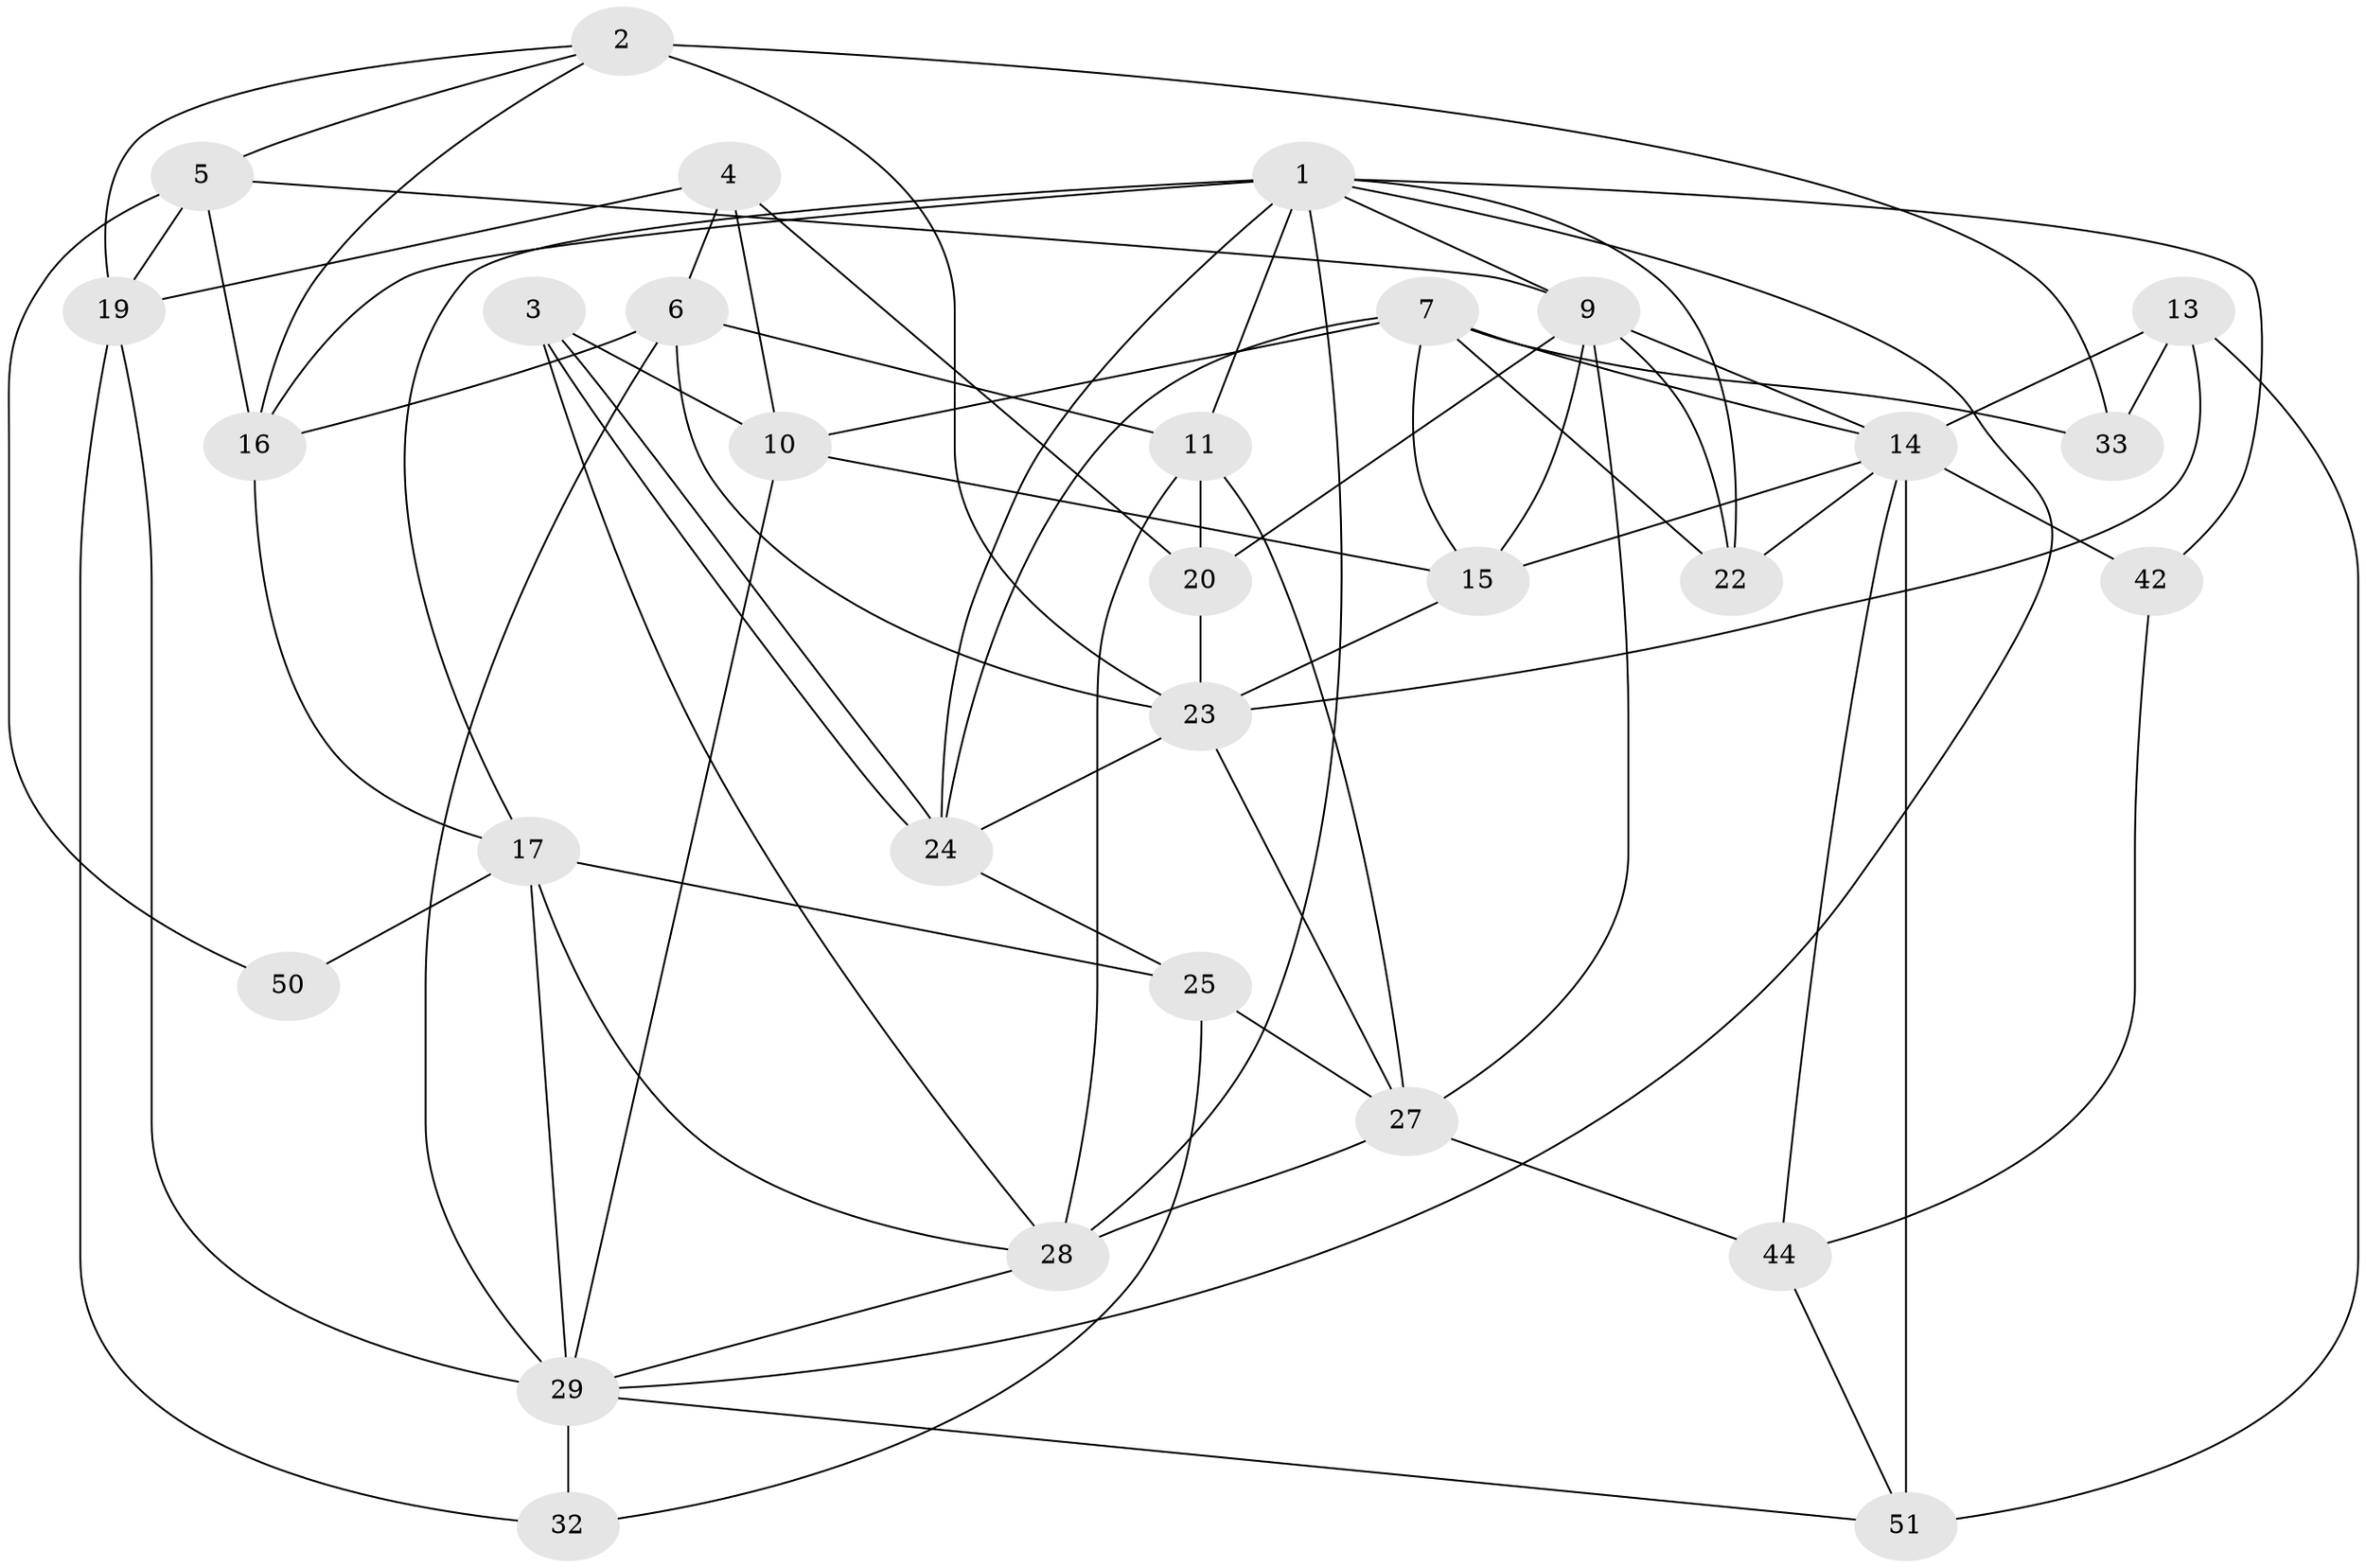 // original degree distribution, {4: 0.3333333333333333, 5: 0.19607843137254902, 3: 0.23529411764705882, 7: 0.0392156862745098, 2: 0.11764705882352941, 6: 0.0784313725490196}
// Generated by graph-tools (version 1.1) at 2025/41/03/06/25 10:41:52]
// undirected, 30 vertices, 76 edges
graph export_dot {
graph [start="1"]
  node [color=gray90,style=filled];
  1 [super="+8"];
  2 [super="+39"];
  3;
  4;
  5;
  6 [super="+21"];
  7 [super="+30"];
  9 [super="+18"];
  10 [super="+36"];
  11 [super="+12"];
  13;
  14 [super="+46"];
  15 [super="+48"];
  16 [super="+43"];
  17 [super="+31"];
  19 [super="+26"];
  20;
  22 [super="+41"];
  23 [super="+45"];
  24 [super="+47"];
  25;
  27 [super="+38"];
  28 [super="+34"];
  29 [super="+37"];
  32 [super="+40"];
  33 [super="+35"];
  42;
  44 [super="+49"];
  50;
  51;
  1 -- 29;
  1 -- 16;
  1 -- 42;
  1 -- 17;
  1 -- 22;
  1 -- 24;
  1 -- 9;
  1 -- 11;
  1 -- 28;
  2 -- 23 [weight=2];
  2 -- 5;
  2 -- 19;
  2 -- 16;
  2 -- 33;
  3 -- 24;
  3 -- 24;
  3 -- 28;
  3 -- 10;
  4 -- 19;
  4 -- 6;
  4 -- 20;
  4 -- 10;
  5 -- 9;
  5 -- 50;
  5 -- 19;
  5 -- 16;
  6 -- 16;
  6 -- 11;
  6 -- 29;
  6 -- 23;
  7 -- 22;
  7 -- 33;
  7 -- 14;
  7 -- 15;
  7 -- 24;
  7 -- 10;
  9 -- 20;
  9 -- 15;
  9 -- 22;
  9 -- 27;
  9 -- 14;
  10 -- 15;
  10 -- 29;
  11 -- 20;
  11 -- 27;
  11 -- 28;
  13 -- 51;
  13 -- 23;
  13 -- 14;
  13 -- 33;
  14 -- 51 [weight=2];
  14 -- 15;
  14 -- 22;
  14 -- 42;
  14 -- 44;
  15 -- 23;
  16 -- 17;
  17 -- 25;
  17 -- 50;
  17 -- 28;
  17 -- 29 [weight=2];
  19 -- 32;
  19 -- 29;
  20 -- 23;
  23 -- 27;
  23 -- 24;
  24 -- 25;
  25 -- 27;
  25 -- 32;
  27 -- 28 [weight=2];
  27 -- 44;
  28 -- 29;
  29 -- 51;
  29 -- 32 [weight=2];
  42 -- 44;
  44 -- 51;
}
